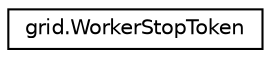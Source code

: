 digraph "Graphical Class Hierarchy"
{
  edge [fontname="Helvetica",fontsize="10",labelfontname="Helvetica",labelfontsize="10"];
  node [fontname="Helvetica",fontsize="10",shape=record];
  rankdir="LR";
  Node0 [label="grid.WorkerStopToken",height=0.2,width=0.4,color="black", fillcolor="white", style="filled",URL="$classgrid_1_1WorkerStopToken.html"];
}
